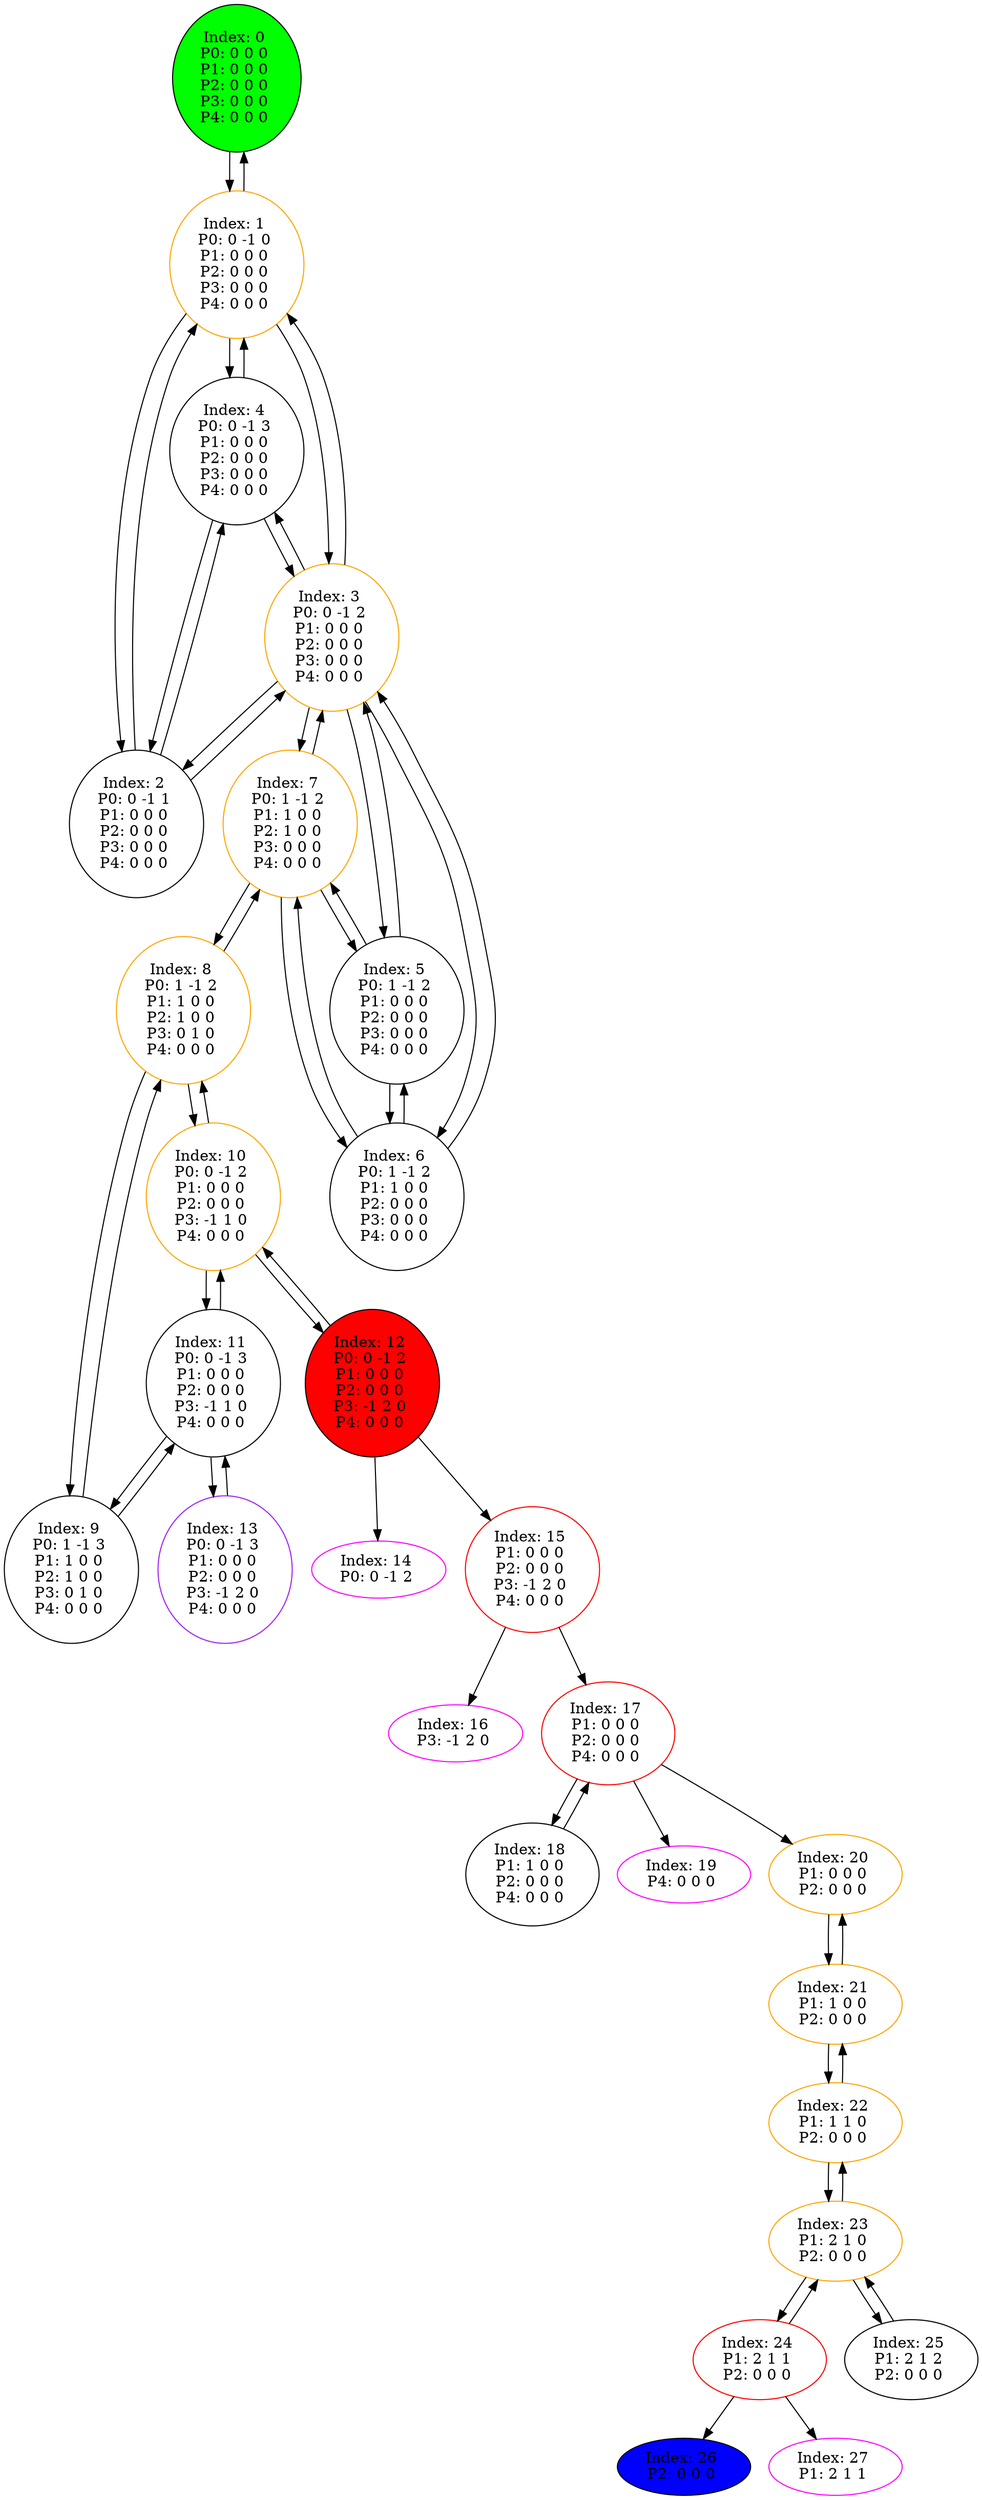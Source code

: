 digraph G {
color = "black"
0[label = "Index: 0 
P0: 0 0 0 
P1: 0 0 0 
P2: 0 0 0 
P3: 0 0 0 
P4: 0 0 0 
", style="filled", fillcolor = "green"]
1[label = "Index: 1 
P0: 0 -1 0 
P1: 0 0 0 
P2: 0 0 0 
P3: 0 0 0 
P4: 0 0 0 
", color = "orange"]
2[label = "Index: 2 
P0: 0 -1 1 
P1: 0 0 0 
P2: 0 0 0 
P3: 0 0 0 
P4: 0 0 0 
"]
3[label = "Index: 3 
P0: 0 -1 2 
P1: 0 0 0 
P2: 0 0 0 
P3: 0 0 0 
P4: 0 0 0 
", color = "orange"]
4[label = "Index: 4 
P0: 0 -1 3 
P1: 0 0 0 
P2: 0 0 0 
P3: 0 0 0 
P4: 0 0 0 
"]
5[label = "Index: 5 
P0: 1 -1 2 
P1: 0 0 0 
P2: 0 0 0 
P3: 0 0 0 
P4: 0 0 0 
"]
6[label = "Index: 6 
P0: 1 -1 2 
P1: 1 0 0 
P2: 0 0 0 
P3: 0 0 0 
P4: 0 0 0 
"]
7[label = "Index: 7 
P0: 1 -1 2 
P1: 1 0 0 
P2: 1 0 0 
P3: 0 0 0 
P4: 0 0 0 
", color = "orange"]
8[label = "Index: 8 
P0: 1 -1 2 
P1: 1 0 0 
P2: 1 0 0 
P3: 0 1 0 
P4: 0 0 0 
", color = "orange"]
9[label = "Index: 9 
P0: 1 -1 3 
P1: 1 0 0 
P2: 1 0 0 
P3: 0 1 0 
P4: 0 0 0 
"]
10[label = "Index: 10 
P0: 0 -1 2 
P1: 0 0 0 
P2: 0 0 0 
P3: -1 1 0 
P4: 0 0 0 
", color = "orange"]
11[label = "Index: 11 
P0: 0 -1 3 
P1: 0 0 0 
P2: 0 0 0 
P3: -1 1 0 
P4: 0 0 0 
"]
12[label = "Index: 12 
P0: 0 -1 2 
P1: 0 0 0 
P2: 0 0 0 
P3: -1 2 0 
P4: 0 0 0 
", style="filled", fillcolor = "red"]
13[label = "Index: 13 
P0: 0 -1 3 
P1: 0 0 0 
P2: 0 0 0 
P3: -1 2 0 
P4: 0 0 0 
", color = "purple"]
14[label = "Index: 14 
P0: 0 -1 2 
", color = "fuchsia"]
15[label = "Index: 15 
P1: 0 0 0 
P2: 0 0 0 
P3: -1 2 0 
P4: 0 0 0 
", color = "red"]
16[label = "Index: 16 
P3: -1 2 0 
", color = "fuchsia"]
17[label = "Index: 17 
P1: 0 0 0 
P2: 0 0 0 
P4: 0 0 0 
", color = "red"]
18[label = "Index: 18 
P1: 1 0 0 
P2: 0 0 0 
P4: 0 0 0 
"]
19[label = "Index: 19 
P4: 0 0 0 
", color = "fuchsia"]
20[label = "Index: 20 
P1: 0 0 0 
P2: 0 0 0 
", color = "orange"]
21[label = "Index: 21 
P1: 1 0 0 
P2: 0 0 0 
", color = "orange"]
22[label = "Index: 22 
P1: 1 1 0 
P2: 0 0 0 
", color = "orange"]
23[label = "Index: 23 
P1: 2 1 0 
P2: 0 0 0 
", color = "orange"]
24[label = "Index: 24 
P1: 2 1 1 
P2: 0 0 0 
", color = "red"]
25[label = "Index: 25 
P1: 2 1 2 
P2: 0 0 0 
"]
26[label = "Index: 26 
P2: 0 0 0 
", style="filled", fillcolor = "blue"]
27[label = "Index: 27 
P1: 2 1 1 
", color = "fuchsia"]
0 -> 1

1 -> 0
1 -> 2
1 -> 3
1 -> 4

2 -> 1
2 -> 3
2 -> 4

3 -> 1
3 -> 2
3 -> 5
3 -> 4
3 -> 6
3 -> 7

4 -> 1
4 -> 2
4 -> 3

5 -> 3
5 -> 6
5 -> 7

6 -> 3
6 -> 5
6 -> 7

7 -> 3
7 -> 5
7 -> 6
7 -> 8

8 -> 7
8 -> 9
8 -> 10

9 -> 8
9 -> 11

10 -> 8
10 -> 11
10 -> 12

11 -> 9
11 -> 10
11 -> 13

12 -> 10
12 -> 15
12 -> 14

13 -> 11

15 -> 17
15 -> 16

17 -> 18
17 -> 19
17 -> 20

18 -> 17

20 -> 21

21 -> 20
21 -> 22

22 -> 21
22 -> 23

23 -> 22
23 -> 24
23 -> 25

24 -> 23
24 -> 26
24 -> 27

25 -> 23

}

